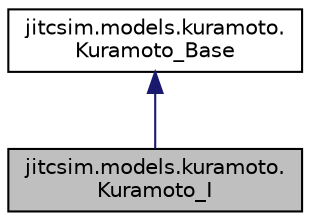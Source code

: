 digraph "jitcsim.models.kuramoto.Kuramoto_I"
{
 // LATEX_PDF_SIZE
  edge [fontname="Helvetica",fontsize="10",labelfontname="Helvetica",labelfontsize="10"];
  node [fontname="Helvetica",fontsize="10",shape=record];
  Node1 [label="jitcsim.models.kuramoto.\lKuramoto_I",height=0.2,width=0.4,color="black", fillcolor="grey75", style="filled", fontcolor="black",tooltip=" "];
  Node2 -> Node1 [dir="back",color="midnightblue",fontsize="10",style="solid",fontname="Helvetica"];
  Node2 [label="jitcsim.models.kuramoto.\lKuramoto_Base",height=0.2,width=0.4,color="black", fillcolor="white", style="filled",URL="$classjitcsim_1_1models_1_1kuramoto_1_1Kuramoto__Base.html",tooltip=" "];
}
